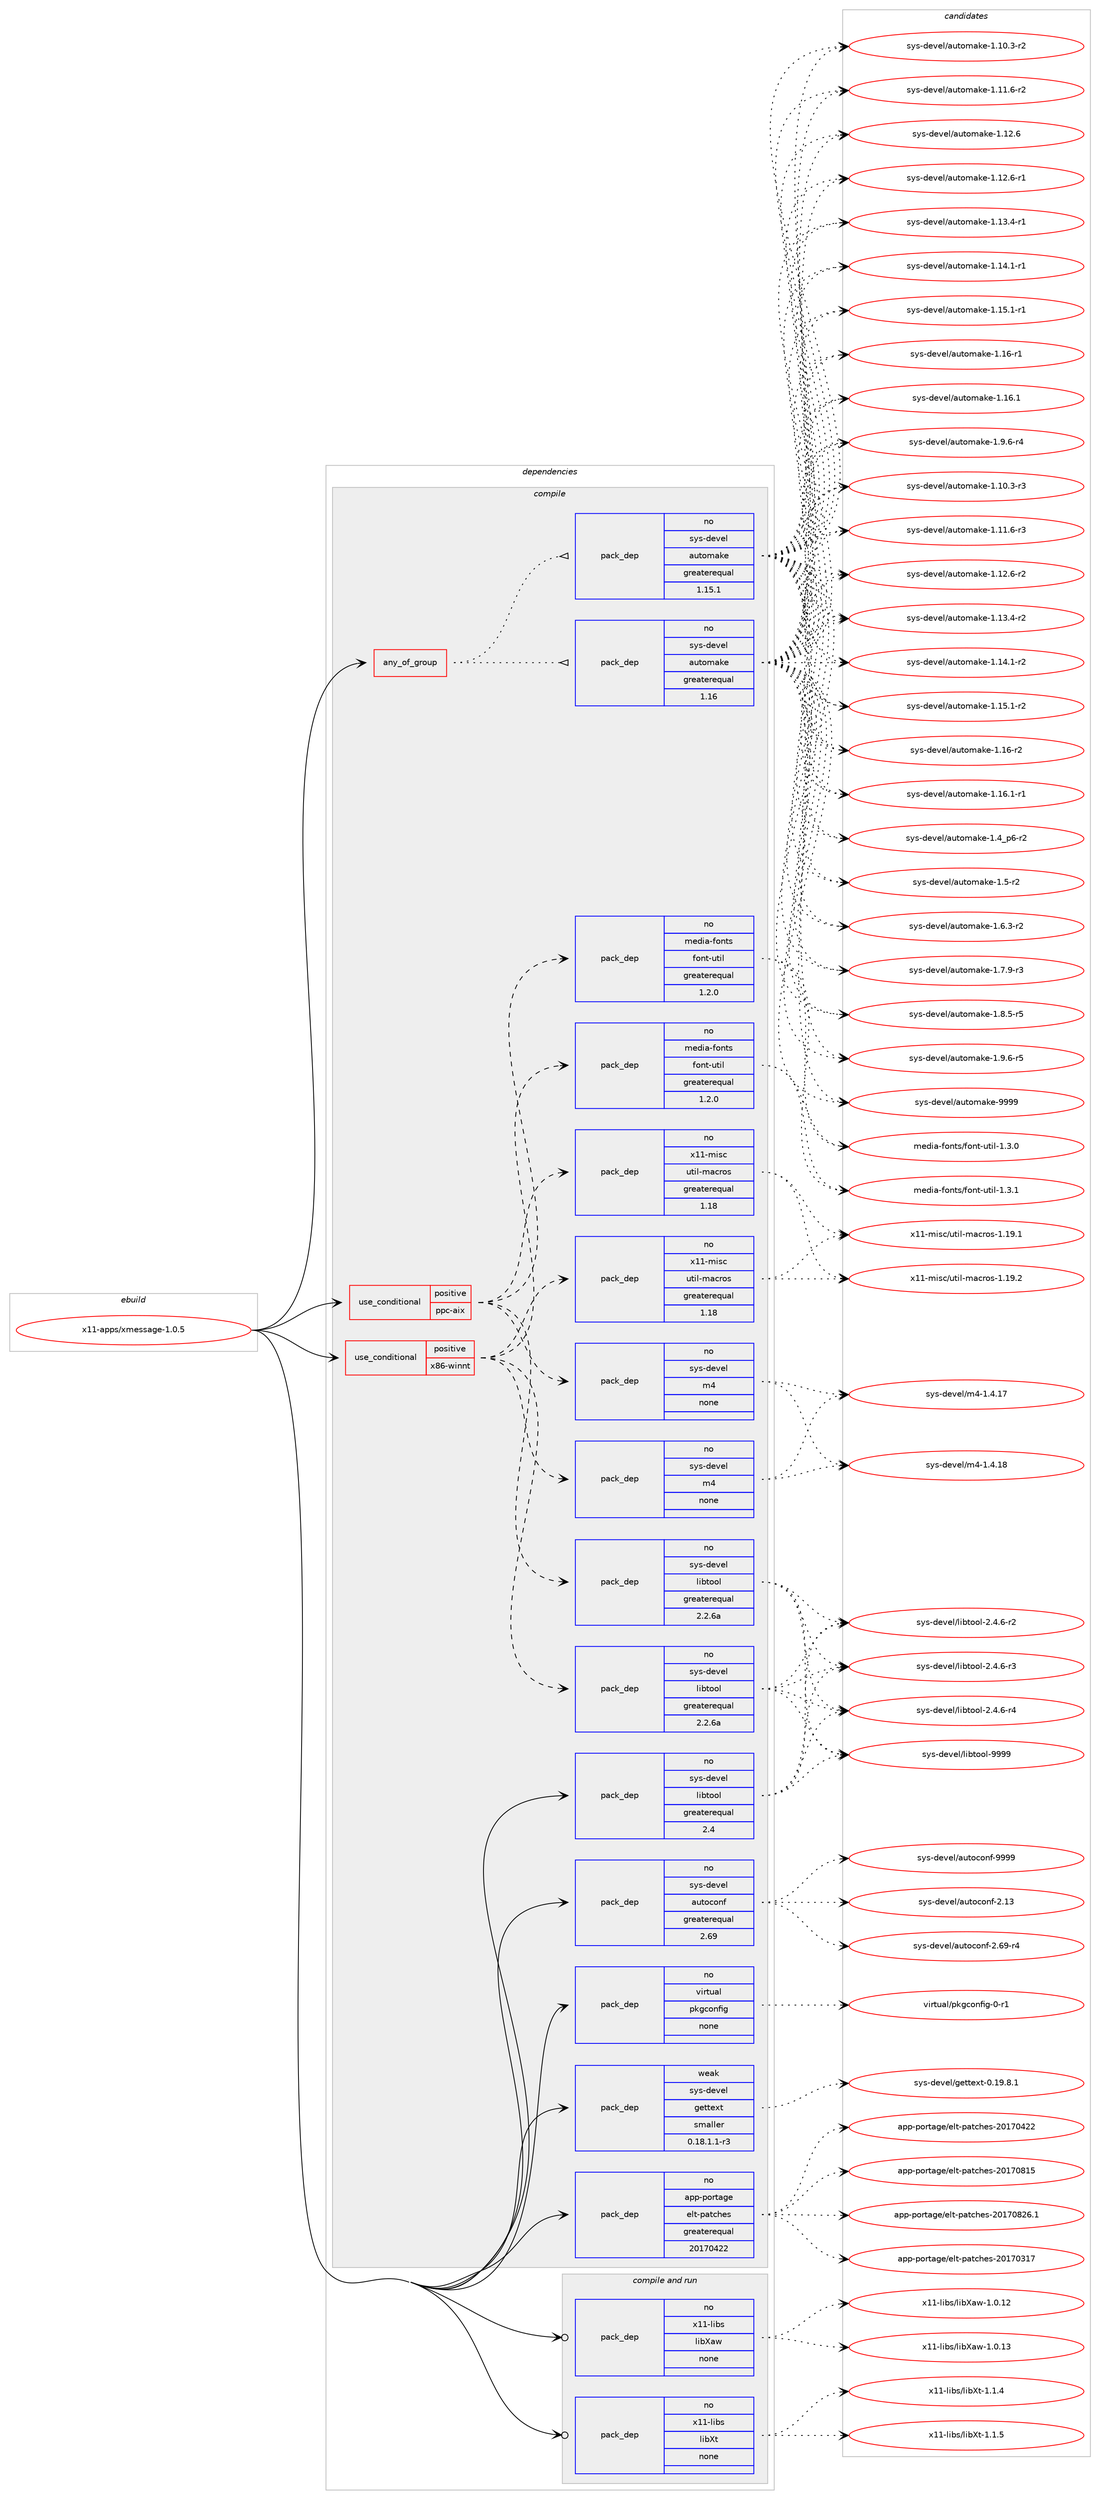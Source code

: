 digraph prolog {

# *************
# Graph options
# *************

newrank=true;
concentrate=true;
compound=true;
graph [rankdir=LR,fontname=Helvetica,fontsize=10,ranksep=1.5];#, ranksep=2.5, nodesep=0.2];
edge  [arrowhead=vee];
node  [fontname=Helvetica,fontsize=10];

# **********
# The ebuild
# **********

subgraph cluster_leftcol {
color=gray;
rank=same;
label=<<i>ebuild</i>>;
id [label="x11-apps/xmessage-1.0.5", color=red, width=4, href="../x11-apps/xmessage-1.0.5.svg"];
}

# ****************
# The dependencies
# ****************

subgraph cluster_midcol {
color=gray;
label=<<i>dependencies</i>>;
subgraph cluster_compile {
fillcolor="#eeeeee";
style=filled;
label=<<i>compile</i>>;
subgraph any93 {
dependency7881 [label=<<TABLE BORDER="0" CELLBORDER="1" CELLSPACING="0" CELLPADDING="4"><TR><TD CELLPADDING="10">any_of_group</TD></TR></TABLE>>, shape=none, color=red];subgraph pack6881 {
dependency7882 [label=<<TABLE BORDER="0" CELLBORDER="1" CELLSPACING="0" CELLPADDING="4" WIDTH="220"><TR><TD ROWSPAN="6" CELLPADDING="30">pack_dep</TD></TR><TR><TD WIDTH="110">no</TD></TR><TR><TD>sys-devel</TD></TR><TR><TD>automake</TD></TR><TR><TD>greaterequal</TD></TR><TR><TD>1.16</TD></TR></TABLE>>, shape=none, color=blue];
}
dependency7881:e -> dependency7882:w [weight=20,style="dotted",arrowhead="oinv"];
subgraph pack6882 {
dependency7883 [label=<<TABLE BORDER="0" CELLBORDER="1" CELLSPACING="0" CELLPADDING="4" WIDTH="220"><TR><TD ROWSPAN="6" CELLPADDING="30">pack_dep</TD></TR><TR><TD WIDTH="110">no</TD></TR><TR><TD>sys-devel</TD></TR><TR><TD>automake</TD></TR><TR><TD>greaterequal</TD></TR><TR><TD>1.15.1</TD></TR></TABLE>>, shape=none, color=blue];
}
dependency7881:e -> dependency7883:w [weight=20,style="dotted",arrowhead="oinv"];
}
id:e -> dependency7881:w [weight=20,style="solid",arrowhead="vee"];
subgraph cond907 {
dependency7884 [label=<<TABLE BORDER="0" CELLBORDER="1" CELLSPACING="0" CELLPADDING="4"><TR><TD ROWSPAN="3" CELLPADDING="10">use_conditional</TD></TR><TR><TD>positive</TD></TR><TR><TD>ppc-aix</TD></TR></TABLE>>, shape=none, color=red];
subgraph pack6883 {
dependency7885 [label=<<TABLE BORDER="0" CELLBORDER="1" CELLSPACING="0" CELLPADDING="4" WIDTH="220"><TR><TD ROWSPAN="6" CELLPADDING="30">pack_dep</TD></TR><TR><TD WIDTH="110">no</TD></TR><TR><TD>sys-devel</TD></TR><TR><TD>libtool</TD></TR><TR><TD>greaterequal</TD></TR><TR><TD>2.2.6a</TD></TR></TABLE>>, shape=none, color=blue];
}
dependency7884:e -> dependency7885:w [weight=20,style="dashed",arrowhead="vee"];
subgraph pack6884 {
dependency7886 [label=<<TABLE BORDER="0" CELLBORDER="1" CELLSPACING="0" CELLPADDING="4" WIDTH="220"><TR><TD ROWSPAN="6" CELLPADDING="30">pack_dep</TD></TR><TR><TD WIDTH="110">no</TD></TR><TR><TD>sys-devel</TD></TR><TR><TD>m4</TD></TR><TR><TD>none</TD></TR><TR><TD></TD></TR></TABLE>>, shape=none, color=blue];
}
dependency7884:e -> dependency7886:w [weight=20,style="dashed",arrowhead="vee"];
subgraph pack6885 {
dependency7887 [label=<<TABLE BORDER="0" CELLBORDER="1" CELLSPACING="0" CELLPADDING="4" WIDTH="220"><TR><TD ROWSPAN="6" CELLPADDING="30">pack_dep</TD></TR><TR><TD WIDTH="110">no</TD></TR><TR><TD>x11-misc</TD></TR><TR><TD>util-macros</TD></TR><TR><TD>greaterequal</TD></TR><TR><TD>1.18</TD></TR></TABLE>>, shape=none, color=blue];
}
dependency7884:e -> dependency7887:w [weight=20,style="dashed",arrowhead="vee"];
subgraph pack6886 {
dependency7888 [label=<<TABLE BORDER="0" CELLBORDER="1" CELLSPACING="0" CELLPADDING="4" WIDTH="220"><TR><TD ROWSPAN="6" CELLPADDING="30">pack_dep</TD></TR><TR><TD WIDTH="110">no</TD></TR><TR><TD>media-fonts</TD></TR><TR><TD>font-util</TD></TR><TR><TD>greaterequal</TD></TR><TR><TD>1.2.0</TD></TR></TABLE>>, shape=none, color=blue];
}
dependency7884:e -> dependency7888:w [weight=20,style="dashed",arrowhead="vee"];
}
id:e -> dependency7884:w [weight=20,style="solid",arrowhead="vee"];
subgraph cond908 {
dependency7889 [label=<<TABLE BORDER="0" CELLBORDER="1" CELLSPACING="0" CELLPADDING="4"><TR><TD ROWSPAN="3" CELLPADDING="10">use_conditional</TD></TR><TR><TD>positive</TD></TR><TR><TD>x86-winnt</TD></TR></TABLE>>, shape=none, color=red];
subgraph pack6887 {
dependency7890 [label=<<TABLE BORDER="0" CELLBORDER="1" CELLSPACING="0" CELLPADDING="4" WIDTH="220"><TR><TD ROWSPAN="6" CELLPADDING="30">pack_dep</TD></TR><TR><TD WIDTH="110">no</TD></TR><TR><TD>sys-devel</TD></TR><TR><TD>libtool</TD></TR><TR><TD>greaterequal</TD></TR><TR><TD>2.2.6a</TD></TR></TABLE>>, shape=none, color=blue];
}
dependency7889:e -> dependency7890:w [weight=20,style="dashed",arrowhead="vee"];
subgraph pack6888 {
dependency7891 [label=<<TABLE BORDER="0" CELLBORDER="1" CELLSPACING="0" CELLPADDING="4" WIDTH="220"><TR><TD ROWSPAN="6" CELLPADDING="30">pack_dep</TD></TR><TR><TD WIDTH="110">no</TD></TR><TR><TD>sys-devel</TD></TR><TR><TD>m4</TD></TR><TR><TD>none</TD></TR><TR><TD></TD></TR></TABLE>>, shape=none, color=blue];
}
dependency7889:e -> dependency7891:w [weight=20,style="dashed",arrowhead="vee"];
subgraph pack6889 {
dependency7892 [label=<<TABLE BORDER="0" CELLBORDER="1" CELLSPACING="0" CELLPADDING="4" WIDTH="220"><TR><TD ROWSPAN="6" CELLPADDING="30">pack_dep</TD></TR><TR><TD WIDTH="110">no</TD></TR><TR><TD>x11-misc</TD></TR><TR><TD>util-macros</TD></TR><TR><TD>greaterequal</TD></TR><TR><TD>1.18</TD></TR></TABLE>>, shape=none, color=blue];
}
dependency7889:e -> dependency7892:w [weight=20,style="dashed",arrowhead="vee"];
subgraph pack6890 {
dependency7893 [label=<<TABLE BORDER="0" CELLBORDER="1" CELLSPACING="0" CELLPADDING="4" WIDTH="220"><TR><TD ROWSPAN="6" CELLPADDING="30">pack_dep</TD></TR><TR><TD WIDTH="110">no</TD></TR><TR><TD>media-fonts</TD></TR><TR><TD>font-util</TD></TR><TR><TD>greaterequal</TD></TR><TR><TD>1.2.0</TD></TR></TABLE>>, shape=none, color=blue];
}
dependency7889:e -> dependency7893:w [weight=20,style="dashed",arrowhead="vee"];
}
id:e -> dependency7889:w [weight=20,style="solid",arrowhead="vee"];
subgraph pack6891 {
dependency7894 [label=<<TABLE BORDER="0" CELLBORDER="1" CELLSPACING="0" CELLPADDING="4" WIDTH="220"><TR><TD ROWSPAN="6" CELLPADDING="30">pack_dep</TD></TR><TR><TD WIDTH="110">no</TD></TR><TR><TD>app-portage</TD></TR><TR><TD>elt-patches</TD></TR><TR><TD>greaterequal</TD></TR><TR><TD>20170422</TD></TR></TABLE>>, shape=none, color=blue];
}
id:e -> dependency7894:w [weight=20,style="solid",arrowhead="vee"];
subgraph pack6892 {
dependency7895 [label=<<TABLE BORDER="0" CELLBORDER="1" CELLSPACING="0" CELLPADDING="4" WIDTH="220"><TR><TD ROWSPAN="6" CELLPADDING="30">pack_dep</TD></TR><TR><TD WIDTH="110">no</TD></TR><TR><TD>sys-devel</TD></TR><TR><TD>autoconf</TD></TR><TR><TD>greaterequal</TD></TR><TR><TD>2.69</TD></TR></TABLE>>, shape=none, color=blue];
}
id:e -> dependency7895:w [weight=20,style="solid",arrowhead="vee"];
subgraph pack6893 {
dependency7896 [label=<<TABLE BORDER="0" CELLBORDER="1" CELLSPACING="0" CELLPADDING="4" WIDTH="220"><TR><TD ROWSPAN="6" CELLPADDING="30">pack_dep</TD></TR><TR><TD WIDTH="110">no</TD></TR><TR><TD>sys-devel</TD></TR><TR><TD>libtool</TD></TR><TR><TD>greaterequal</TD></TR><TR><TD>2.4</TD></TR></TABLE>>, shape=none, color=blue];
}
id:e -> dependency7896:w [weight=20,style="solid",arrowhead="vee"];
subgraph pack6894 {
dependency7897 [label=<<TABLE BORDER="0" CELLBORDER="1" CELLSPACING="0" CELLPADDING="4" WIDTH="220"><TR><TD ROWSPAN="6" CELLPADDING="30">pack_dep</TD></TR><TR><TD WIDTH="110">no</TD></TR><TR><TD>virtual</TD></TR><TR><TD>pkgconfig</TD></TR><TR><TD>none</TD></TR><TR><TD></TD></TR></TABLE>>, shape=none, color=blue];
}
id:e -> dependency7897:w [weight=20,style="solid",arrowhead="vee"];
subgraph pack6895 {
dependency7898 [label=<<TABLE BORDER="0" CELLBORDER="1" CELLSPACING="0" CELLPADDING="4" WIDTH="220"><TR><TD ROWSPAN="6" CELLPADDING="30">pack_dep</TD></TR><TR><TD WIDTH="110">weak</TD></TR><TR><TD>sys-devel</TD></TR><TR><TD>gettext</TD></TR><TR><TD>smaller</TD></TR><TR><TD>0.18.1.1-r3</TD></TR></TABLE>>, shape=none, color=blue];
}
id:e -> dependency7898:w [weight=20,style="solid",arrowhead="vee"];
}
subgraph cluster_compileandrun {
fillcolor="#eeeeee";
style=filled;
label=<<i>compile and run</i>>;
subgraph pack6896 {
dependency7899 [label=<<TABLE BORDER="0" CELLBORDER="1" CELLSPACING="0" CELLPADDING="4" WIDTH="220"><TR><TD ROWSPAN="6" CELLPADDING="30">pack_dep</TD></TR><TR><TD WIDTH="110">no</TD></TR><TR><TD>x11-libs</TD></TR><TR><TD>libXaw</TD></TR><TR><TD>none</TD></TR><TR><TD></TD></TR></TABLE>>, shape=none, color=blue];
}
id:e -> dependency7899:w [weight=20,style="solid",arrowhead="odotvee"];
subgraph pack6897 {
dependency7900 [label=<<TABLE BORDER="0" CELLBORDER="1" CELLSPACING="0" CELLPADDING="4" WIDTH="220"><TR><TD ROWSPAN="6" CELLPADDING="30">pack_dep</TD></TR><TR><TD WIDTH="110">no</TD></TR><TR><TD>x11-libs</TD></TR><TR><TD>libXt</TD></TR><TR><TD>none</TD></TR><TR><TD></TD></TR></TABLE>>, shape=none, color=blue];
}
id:e -> dependency7900:w [weight=20,style="solid",arrowhead="odotvee"];
}
subgraph cluster_run {
fillcolor="#eeeeee";
style=filled;
label=<<i>run</i>>;
}
}

# **************
# The candidates
# **************

subgraph cluster_choices {
rank=same;
color=gray;
label=<<i>candidates</i>>;

subgraph choice6881 {
color=black;
nodesep=1;
choice11512111545100101118101108479711711611110997107101454946494846514511450 [label="sys-devel/automake-1.10.3-r2", color=red, width=4,href="../sys-devel/automake-1.10.3-r2.svg"];
choice11512111545100101118101108479711711611110997107101454946494946544511450 [label="sys-devel/automake-1.11.6-r2", color=red, width=4,href="../sys-devel/automake-1.11.6-r2.svg"];
choice1151211154510010111810110847971171161111099710710145494649504654 [label="sys-devel/automake-1.12.6", color=red, width=4,href="../sys-devel/automake-1.12.6.svg"];
choice11512111545100101118101108479711711611110997107101454946495046544511449 [label="sys-devel/automake-1.12.6-r1", color=red, width=4,href="../sys-devel/automake-1.12.6-r1.svg"];
choice11512111545100101118101108479711711611110997107101454946495146524511449 [label="sys-devel/automake-1.13.4-r1", color=red, width=4,href="../sys-devel/automake-1.13.4-r1.svg"];
choice11512111545100101118101108479711711611110997107101454946495246494511449 [label="sys-devel/automake-1.14.1-r1", color=red, width=4,href="../sys-devel/automake-1.14.1-r1.svg"];
choice11512111545100101118101108479711711611110997107101454946495346494511449 [label="sys-devel/automake-1.15.1-r1", color=red, width=4,href="../sys-devel/automake-1.15.1-r1.svg"];
choice1151211154510010111810110847971171161111099710710145494649544511449 [label="sys-devel/automake-1.16-r1", color=red, width=4,href="../sys-devel/automake-1.16-r1.svg"];
choice1151211154510010111810110847971171161111099710710145494649544649 [label="sys-devel/automake-1.16.1", color=red, width=4,href="../sys-devel/automake-1.16.1.svg"];
choice115121115451001011181011084797117116111109971071014549465746544511452 [label="sys-devel/automake-1.9.6-r4", color=red, width=4,href="../sys-devel/automake-1.9.6-r4.svg"];
choice11512111545100101118101108479711711611110997107101454946494846514511451 [label="sys-devel/automake-1.10.3-r3", color=red, width=4,href="../sys-devel/automake-1.10.3-r3.svg"];
choice11512111545100101118101108479711711611110997107101454946494946544511451 [label="sys-devel/automake-1.11.6-r3", color=red, width=4,href="../sys-devel/automake-1.11.6-r3.svg"];
choice11512111545100101118101108479711711611110997107101454946495046544511450 [label="sys-devel/automake-1.12.6-r2", color=red, width=4,href="../sys-devel/automake-1.12.6-r2.svg"];
choice11512111545100101118101108479711711611110997107101454946495146524511450 [label="sys-devel/automake-1.13.4-r2", color=red, width=4,href="../sys-devel/automake-1.13.4-r2.svg"];
choice11512111545100101118101108479711711611110997107101454946495246494511450 [label="sys-devel/automake-1.14.1-r2", color=red, width=4,href="../sys-devel/automake-1.14.1-r2.svg"];
choice11512111545100101118101108479711711611110997107101454946495346494511450 [label="sys-devel/automake-1.15.1-r2", color=red, width=4,href="../sys-devel/automake-1.15.1-r2.svg"];
choice1151211154510010111810110847971171161111099710710145494649544511450 [label="sys-devel/automake-1.16-r2", color=red, width=4,href="../sys-devel/automake-1.16-r2.svg"];
choice11512111545100101118101108479711711611110997107101454946495446494511449 [label="sys-devel/automake-1.16.1-r1", color=red, width=4,href="../sys-devel/automake-1.16.1-r1.svg"];
choice115121115451001011181011084797117116111109971071014549465295112544511450 [label="sys-devel/automake-1.4_p6-r2", color=red, width=4,href="../sys-devel/automake-1.4_p6-r2.svg"];
choice11512111545100101118101108479711711611110997107101454946534511450 [label="sys-devel/automake-1.5-r2", color=red, width=4,href="../sys-devel/automake-1.5-r2.svg"];
choice115121115451001011181011084797117116111109971071014549465446514511450 [label="sys-devel/automake-1.6.3-r2", color=red, width=4,href="../sys-devel/automake-1.6.3-r2.svg"];
choice115121115451001011181011084797117116111109971071014549465546574511451 [label="sys-devel/automake-1.7.9-r3", color=red, width=4,href="../sys-devel/automake-1.7.9-r3.svg"];
choice115121115451001011181011084797117116111109971071014549465646534511453 [label="sys-devel/automake-1.8.5-r5", color=red, width=4,href="../sys-devel/automake-1.8.5-r5.svg"];
choice115121115451001011181011084797117116111109971071014549465746544511453 [label="sys-devel/automake-1.9.6-r5", color=red, width=4,href="../sys-devel/automake-1.9.6-r5.svg"];
choice115121115451001011181011084797117116111109971071014557575757 [label="sys-devel/automake-9999", color=red, width=4,href="../sys-devel/automake-9999.svg"];
dependency7882:e -> choice11512111545100101118101108479711711611110997107101454946494846514511450:w [style=dotted,weight="100"];
dependency7882:e -> choice11512111545100101118101108479711711611110997107101454946494946544511450:w [style=dotted,weight="100"];
dependency7882:e -> choice1151211154510010111810110847971171161111099710710145494649504654:w [style=dotted,weight="100"];
dependency7882:e -> choice11512111545100101118101108479711711611110997107101454946495046544511449:w [style=dotted,weight="100"];
dependency7882:e -> choice11512111545100101118101108479711711611110997107101454946495146524511449:w [style=dotted,weight="100"];
dependency7882:e -> choice11512111545100101118101108479711711611110997107101454946495246494511449:w [style=dotted,weight="100"];
dependency7882:e -> choice11512111545100101118101108479711711611110997107101454946495346494511449:w [style=dotted,weight="100"];
dependency7882:e -> choice1151211154510010111810110847971171161111099710710145494649544511449:w [style=dotted,weight="100"];
dependency7882:e -> choice1151211154510010111810110847971171161111099710710145494649544649:w [style=dotted,weight="100"];
dependency7882:e -> choice115121115451001011181011084797117116111109971071014549465746544511452:w [style=dotted,weight="100"];
dependency7882:e -> choice11512111545100101118101108479711711611110997107101454946494846514511451:w [style=dotted,weight="100"];
dependency7882:e -> choice11512111545100101118101108479711711611110997107101454946494946544511451:w [style=dotted,weight="100"];
dependency7882:e -> choice11512111545100101118101108479711711611110997107101454946495046544511450:w [style=dotted,weight="100"];
dependency7882:e -> choice11512111545100101118101108479711711611110997107101454946495146524511450:w [style=dotted,weight="100"];
dependency7882:e -> choice11512111545100101118101108479711711611110997107101454946495246494511450:w [style=dotted,weight="100"];
dependency7882:e -> choice11512111545100101118101108479711711611110997107101454946495346494511450:w [style=dotted,weight="100"];
dependency7882:e -> choice1151211154510010111810110847971171161111099710710145494649544511450:w [style=dotted,weight="100"];
dependency7882:e -> choice11512111545100101118101108479711711611110997107101454946495446494511449:w [style=dotted,weight="100"];
dependency7882:e -> choice115121115451001011181011084797117116111109971071014549465295112544511450:w [style=dotted,weight="100"];
dependency7882:e -> choice11512111545100101118101108479711711611110997107101454946534511450:w [style=dotted,weight="100"];
dependency7882:e -> choice115121115451001011181011084797117116111109971071014549465446514511450:w [style=dotted,weight="100"];
dependency7882:e -> choice115121115451001011181011084797117116111109971071014549465546574511451:w [style=dotted,weight="100"];
dependency7882:e -> choice115121115451001011181011084797117116111109971071014549465646534511453:w [style=dotted,weight="100"];
dependency7882:e -> choice115121115451001011181011084797117116111109971071014549465746544511453:w [style=dotted,weight="100"];
dependency7882:e -> choice115121115451001011181011084797117116111109971071014557575757:w [style=dotted,weight="100"];
}
subgraph choice6882 {
color=black;
nodesep=1;
choice11512111545100101118101108479711711611110997107101454946494846514511450 [label="sys-devel/automake-1.10.3-r2", color=red, width=4,href="../sys-devel/automake-1.10.3-r2.svg"];
choice11512111545100101118101108479711711611110997107101454946494946544511450 [label="sys-devel/automake-1.11.6-r2", color=red, width=4,href="../sys-devel/automake-1.11.6-r2.svg"];
choice1151211154510010111810110847971171161111099710710145494649504654 [label="sys-devel/automake-1.12.6", color=red, width=4,href="../sys-devel/automake-1.12.6.svg"];
choice11512111545100101118101108479711711611110997107101454946495046544511449 [label="sys-devel/automake-1.12.6-r1", color=red, width=4,href="../sys-devel/automake-1.12.6-r1.svg"];
choice11512111545100101118101108479711711611110997107101454946495146524511449 [label="sys-devel/automake-1.13.4-r1", color=red, width=4,href="../sys-devel/automake-1.13.4-r1.svg"];
choice11512111545100101118101108479711711611110997107101454946495246494511449 [label="sys-devel/automake-1.14.1-r1", color=red, width=4,href="../sys-devel/automake-1.14.1-r1.svg"];
choice11512111545100101118101108479711711611110997107101454946495346494511449 [label="sys-devel/automake-1.15.1-r1", color=red, width=4,href="../sys-devel/automake-1.15.1-r1.svg"];
choice1151211154510010111810110847971171161111099710710145494649544511449 [label="sys-devel/automake-1.16-r1", color=red, width=4,href="../sys-devel/automake-1.16-r1.svg"];
choice1151211154510010111810110847971171161111099710710145494649544649 [label="sys-devel/automake-1.16.1", color=red, width=4,href="../sys-devel/automake-1.16.1.svg"];
choice115121115451001011181011084797117116111109971071014549465746544511452 [label="sys-devel/automake-1.9.6-r4", color=red, width=4,href="../sys-devel/automake-1.9.6-r4.svg"];
choice11512111545100101118101108479711711611110997107101454946494846514511451 [label="sys-devel/automake-1.10.3-r3", color=red, width=4,href="../sys-devel/automake-1.10.3-r3.svg"];
choice11512111545100101118101108479711711611110997107101454946494946544511451 [label="sys-devel/automake-1.11.6-r3", color=red, width=4,href="../sys-devel/automake-1.11.6-r3.svg"];
choice11512111545100101118101108479711711611110997107101454946495046544511450 [label="sys-devel/automake-1.12.6-r2", color=red, width=4,href="../sys-devel/automake-1.12.6-r2.svg"];
choice11512111545100101118101108479711711611110997107101454946495146524511450 [label="sys-devel/automake-1.13.4-r2", color=red, width=4,href="../sys-devel/automake-1.13.4-r2.svg"];
choice11512111545100101118101108479711711611110997107101454946495246494511450 [label="sys-devel/automake-1.14.1-r2", color=red, width=4,href="../sys-devel/automake-1.14.1-r2.svg"];
choice11512111545100101118101108479711711611110997107101454946495346494511450 [label="sys-devel/automake-1.15.1-r2", color=red, width=4,href="../sys-devel/automake-1.15.1-r2.svg"];
choice1151211154510010111810110847971171161111099710710145494649544511450 [label="sys-devel/automake-1.16-r2", color=red, width=4,href="../sys-devel/automake-1.16-r2.svg"];
choice11512111545100101118101108479711711611110997107101454946495446494511449 [label="sys-devel/automake-1.16.1-r1", color=red, width=4,href="../sys-devel/automake-1.16.1-r1.svg"];
choice115121115451001011181011084797117116111109971071014549465295112544511450 [label="sys-devel/automake-1.4_p6-r2", color=red, width=4,href="../sys-devel/automake-1.4_p6-r2.svg"];
choice11512111545100101118101108479711711611110997107101454946534511450 [label="sys-devel/automake-1.5-r2", color=red, width=4,href="../sys-devel/automake-1.5-r2.svg"];
choice115121115451001011181011084797117116111109971071014549465446514511450 [label="sys-devel/automake-1.6.3-r2", color=red, width=4,href="../sys-devel/automake-1.6.3-r2.svg"];
choice115121115451001011181011084797117116111109971071014549465546574511451 [label="sys-devel/automake-1.7.9-r3", color=red, width=4,href="../sys-devel/automake-1.7.9-r3.svg"];
choice115121115451001011181011084797117116111109971071014549465646534511453 [label="sys-devel/automake-1.8.5-r5", color=red, width=4,href="../sys-devel/automake-1.8.5-r5.svg"];
choice115121115451001011181011084797117116111109971071014549465746544511453 [label="sys-devel/automake-1.9.6-r5", color=red, width=4,href="../sys-devel/automake-1.9.6-r5.svg"];
choice115121115451001011181011084797117116111109971071014557575757 [label="sys-devel/automake-9999", color=red, width=4,href="../sys-devel/automake-9999.svg"];
dependency7883:e -> choice11512111545100101118101108479711711611110997107101454946494846514511450:w [style=dotted,weight="100"];
dependency7883:e -> choice11512111545100101118101108479711711611110997107101454946494946544511450:w [style=dotted,weight="100"];
dependency7883:e -> choice1151211154510010111810110847971171161111099710710145494649504654:w [style=dotted,weight="100"];
dependency7883:e -> choice11512111545100101118101108479711711611110997107101454946495046544511449:w [style=dotted,weight="100"];
dependency7883:e -> choice11512111545100101118101108479711711611110997107101454946495146524511449:w [style=dotted,weight="100"];
dependency7883:e -> choice11512111545100101118101108479711711611110997107101454946495246494511449:w [style=dotted,weight="100"];
dependency7883:e -> choice11512111545100101118101108479711711611110997107101454946495346494511449:w [style=dotted,weight="100"];
dependency7883:e -> choice1151211154510010111810110847971171161111099710710145494649544511449:w [style=dotted,weight="100"];
dependency7883:e -> choice1151211154510010111810110847971171161111099710710145494649544649:w [style=dotted,weight="100"];
dependency7883:e -> choice115121115451001011181011084797117116111109971071014549465746544511452:w [style=dotted,weight="100"];
dependency7883:e -> choice11512111545100101118101108479711711611110997107101454946494846514511451:w [style=dotted,weight="100"];
dependency7883:e -> choice11512111545100101118101108479711711611110997107101454946494946544511451:w [style=dotted,weight="100"];
dependency7883:e -> choice11512111545100101118101108479711711611110997107101454946495046544511450:w [style=dotted,weight="100"];
dependency7883:e -> choice11512111545100101118101108479711711611110997107101454946495146524511450:w [style=dotted,weight="100"];
dependency7883:e -> choice11512111545100101118101108479711711611110997107101454946495246494511450:w [style=dotted,weight="100"];
dependency7883:e -> choice11512111545100101118101108479711711611110997107101454946495346494511450:w [style=dotted,weight="100"];
dependency7883:e -> choice1151211154510010111810110847971171161111099710710145494649544511450:w [style=dotted,weight="100"];
dependency7883:e -> choice11512111545100101118101108479711711611110997107101454946495446494511449:w [style=dotted,weight="100"];
dependency7883:e -> choice115121115451001011181011084797117116111109971071014549465295112544511450:w [style=dotted,weight="100"];
dependency7883:e -> choice11512111545100101118101108479711711611110997107101454946534511450:w [style=dotted,weight="100"];
dependency7883:e -> choice115121115451001011181011084797117116111109971071014549465446514511450:w [style=dotted,weight="100"];
dependency7883:e -> choice115121115451001011181011084797117116111109971071014549465546574511451:w [style=dotted,weight="100"];
dependency7883:e -> choice115121115451001011181011084797117116111109971071014549465646534511453:w [style=dotted,weight="100"];
dependency7883:e -> choice115121115451001011181011084797117116111109971071014549465746544511453:w [style=dotted,weight="100"];
dependency7883:e -> choice115121115451001011181011084797117116111109971071014557575757:w [style=dotted,weight="100"];
}
subgraph choice6883 {
color=black;
nodesep=1;
choice1151211154510010111810110847108105981161111111084550465246544511450 [label="sys-devel/libtool-2.4.6-r2", color=red, width=4,href="../sys-devel/libtool-2.4.6-r2.svg"];
choice1151211154510010111810110847108105981161111111084550465246544511451 [label="sys-devel/libtool-2.4.6-r3", color=red, width=4,href="../sys-devel/libtool-2.4.6-r3.svg"];
choice1151211154510010111810110847108105981161111111084550465246544511452 [label="sys-devel/libtool-2.4.6-r4", color=red, width=4,href="../sys-devel/libtool-2.4.6-r4.svg"];
choice1151211154510010111810110847108105981161111111084557575757 [label="sys-devel/libtool-9999", color=red, width=4,href="../sys-devel/libtool-9999.svg"];
dependency7885:e -> choice1151211154510010111810110847108105981161111111084550465246544511450:w [style=dotted,weight="100"];
dependency7885:e -> choice1151211154510010111810110847108105981161111111084550465246544511451:w [style=dotted,weight="100"];
dependency7885:e -> choice1151211154510010111810110847108105981161111111084550465246544511452:w [style=dotted,weight="100"];
dependency7885:e -> choice1151211154510010111810110847108105981161111111084557575757:w [style=dotted,weight="100"];
}
subgraph choice6884 {
color=black;
nodesep=1;
choice11512111545100101118101108471095245494652464955 [label="sys-devel/m4-1.4.17", color=red, width=4,href="../sys-devel/m4-1.4.17.svg"];
choice11512111545100101118101108471095245494652464956 [label="sys-devel/m4-1.4.18", color=red, width=4,href="../sys-devel/m4-1.4.18.svg"];
dependency7886:e -> choice11512111545100101118101108471095245494652464955:w [style=dotted,weight="100"];
dependency7886:e -> choice11512111545100101118101108471095245494652464956:w [style=dotted,weight="100"];
}
subgraph choice6885 {
color=black;
nodesep=1;
choice120494945109105115994711711610510845109979911411111545494649574649 [label="x11-misc/util-macros-1.19.1", color=red, width=4,href="../x11-misc/util-macros-1.19.1.svg"];
choice120494945109105115994711711610510845109979911411111545494649574650 [label="x11-misc/util-macros-1.19.2", color=red, width=4,href="../x11-misc/util-macros-1.19.2.svg"];
dependency7887:e -> choice120494945109105115994711711610510845109979911411111545494649574649:w [style=dotted,weight="100"];
dependency7887:e -> choice120494945109105115994711711610510845109979911411111545494649574650:w [style=dotted,weight="100"];
}
subgraph choice6886 {
color=black;
nodesep=1;
choice10910110010597451021111101161154710211111011645117116105108454946514648 [label="media-fonts/font-util-1.3.0", color=red, width=4,href="../media-fonts/font-util-1.3.0.svg"];
choice10910110010597451021111101161154710211111011645117116105108454946514649 [label="media-fonts/font-util-1.3.1", color=red, width=4,href="../media-fonts/font-util-1.3.1.svg"];
dependency7888:e -> choice10910110010597451021111101161154710211111011645117116105108454946514648:w [style=dotted,weight="100"];
dependency7888:e -> choice10910110010597451021111101161154710211111011645117116105108454946514649:w [style=dotted,weight="100"];
}
subgraph choice6887 {
color=black;
nodesep=1;
choice1151211154510010111810110847108105981161111111084550465246544511450 [label="sys-devel/libtool-2.4.6-r2", color=red, width=4,href="../sys-devel/libtool-2.4.6-r2.svg"];
choice1151211154510010111810110847108105981161111111084550465246544511451 [label="sys-devel/libtool-2.4.6-r3", color=red, width=4,href="../sys-devel/libtool-2.4.6-r3.svg"];
choice1151211154510010111810110847108105981161111111084550465246544511452 [label="sys-devel/libtool-2.4.6-r4", color=red, width=4,href="../sys-devel/libtool-2.4.6-r4.svg"];
choice1151211154510010111810110847108105981161111111084557575757 [label="sys-devel/libtool-9999", color=red, width=4,href="../sys-devel/libtool-9999.svg"];
dependency7890:e -> choice1151211154510010111810110847108105981161111111084550465246544511450:w [style=dotted,weight="100"];
dependency7890:e -> choice1151211154510010111810110847108105981161111111084550465246544511451:w [style=dotted,weight="100"];
dependency7890:e -> choice1151211154510010111810110847108105981161111111084550465246544511452:w [style=dotted,weight="100"];
dependency7890:e -> choice1151211154510010111810110847108105981161111111084557575757:w [style=dotted,weight="100"];
}
subgraph choice6888 {
color=black;
nodesep=1;
choice11512111545100101118101108471095245494652464955 [label="sys-devel/m4-1.4.17", color=red, width=4,href="../sys-devel/m4-1.4.17.svg"];
choice11512111545100101118101108471095245494652464956 [label="sys-devel/m4-1.4.18", color=red, width=4,href="../sys-devel/m4-1.4.18.svg"];
dependency7891:e -> choice11512111545100101118101108471095245494652464955:w [style=dotted,weight="100"];
dependency7891:e -> choice11512111545100101118101108471095245494652464956:w [style=dotted,weight="100"];
}
subgraph choice6889 {
color=black;
nodesep=1;
choice120494945109105115994711711610510845109979911411111545494649574649 [label="x11-misc/util-macros-1.19.1", color=red, width=4,href="../x11-misc/util-macros-1.19.1.svg"];
choice120494945109105115994711711610510845109979911411111545494649574650 [label="x11-misc/util-macros-1.19.2", color=red, width=4,href="../x11-misc/util-macros-1.19.2.svg"];
dependency7892:e -> choice120494945109105115994711711610510845109979911411111545494649574649:w [style=dotted,weight="100"];
dependency7892:e -> choice120494945109105115994711711610510845109979911411111545494649574650:w [style=dotted,weight="100"];
}
subgraph choice6890 {
color=black;
nodesep=1;
choice10910110010597451021111101161154710211111011645117116105108454946514648 [label="media-fonts/font-util-1.3.0", color=red, width=4,href="../media-fonts/font-util-1.3.0.svg"];
choice10910110010597451021111101161154710211111011645117116105108454946514649 [label="media-fonts/font-util-1.3.1", color=red, width=4,href="../media-fonts/font-util-1.3.1.svg"];
dependency7893:e -> choice10910110010597451021111101161154710211111011645117116105108454946514648:w [style=dotted,weight="100"];
dependency7893:e -> choice10910110010597451021111101161154710211111011645117116105108454946514649:w [style=dotted,weight="100"];
}
subgraph choice6891 {
color=black;
nodesep=1;
choice97112112451121111141169710310147101108116451129711699104101115455048495548514955 [label="app-portage/elt-patches-20170317", color=red, width=4,href="../app-portage/elt-patches-20170317.svg"];
choice97112112451121111141169710310147101108116451129711699104101115455048495548525050 [label="app-portage/elt-patches-20170422", color=red, width=4,href="../app-portage/elt-patches-20170422.svg"];
choice97112112451121111141169710310147101108116451129711699104101115455048495548564953 [label="app-portage/elt-patches-20170815", color=red, width=4,href="../app-portage/elt-patches-20170815.svg"];
choice971121124511211111411697103101471011081164511297116991041011154550484955485650544649 [label="app-portage/elt-patches-20170826.1", color=red, width=4,href="../app-portage/elt-patches-20170826.1.svg"];
dependency7894:e -> choice97112112451121111141169710310147101108116451129711699104101115455048495548514955:w [style=dotted,weight="100"];
dependency7894:e -> choice97112112451121111141169710310147101108116451129711699104101115455048495548525050:w [style=dotted,weight="100"];
dependency7894:e -> choice97112112451121111141169710310147101108116451129711699104101115455048495548564953:w [style=dotted,weight="100"];
dependency7894:e -> choice971121124511211111411697103101471011081164511297116991041011154550484955485650544649:w [style=dotted,weight="100"];
}
subgraph choice6892 {
color=black;
nodesep=1;
choice115121115451001011181011084797117116111991111101024550464951 [label="sys-devel/autoconf-2.13", color=red, width=4,href="../sys-devel/autoconf-2.13.svg"];
choice1151211154510010111810110847971171161119911111010245504654574511452 [label="sys-devel/autoconf-2.69-r4", color=red, width=4,href="../sys-devel/autoconf-2.69-r4.svg"];
choice115121115451001011181011084797117116111991111101024557575757 [label="sys-devel/autoconf-9999", color=red, width=4,href="../sys-devel/autoconf-9999.svg"];
dependency7895:e -> choice115121115451001011181011084797117116111991111101024550464951:w [style=dotted,weight="100"];
dependency7895:e -> choice1151211154510010111810110847971171161119911111010245504654574511452:w [style=dotted,weight="100"];
dependency7895:e -> choice115121115451001011181011084797117116111991111101024557575757:w [style=dotted,weight="100"];
}
subgraph choice6893 {
color=black;
nodesep=1;
choice1151211154510010111810110847108105981161111111084550465246544511450 [label="sys-devel/libtool-2.4.6-r2", color=red, width=4,href="../sys-devel/libtool-2.4.6-r2.svg"];
choice1151211154510010111810110847108105981161111111084550465246544511451 [label="sys-devel/libtool-2.4.6-r3", color=red, width=4,href="../sys-devel/libtool-2.4.6-r3.svg"];
choice1151211154510010111810110847108105981161111111084550465246544511452 [label="sys-devel/libtool-2.4.6-r4", color=red, width=4,href="../sys-devel/libtool-2.4.6-r4.svg"];
choice1151211154510010111810110847108105981161111111084557575757 [label="sys-devel/libtool-9999", color=red, width=4,href="../sys-devel/libtool-9999.svg"];
dependency7896:e -> choice1151211154510010111810110847108105981161111111084550465246544511450:w [style=dotted,weight="100"];
dependency7896:e -> choice1151211154510010111810110847108105981161111111084550465246544511451:w [style=dotted,weight="100"];
dependency7896:e -> choice1151211154510010111810110847108105981161111111084550465246544511452:w [style=dotted,weight="100"];
dependency7896:e -> choice1151211154510010111810110847108105981161111111084557575757:w [style=dotted,weight="100"];
}
subgraph choice6894 {
color=black;
nodesep=1;
choice11810511411611797108471121071039911111010210510345484511449 [label="virtual/pkgconfig-0-r1", color=red, width=4,href="../virtual/pkgconfig-0-r1.svg"];
dependency7897:e -> choice11810511411611797108471121071039911111010210510345484511449:w [style=dotted,weight="100"];
}
subgraph choice6895 {
color=black;
nodesep=1;
choice1151211154510010111810110847103101116116101120116454846495746564649 [label="sys-devel/gettext-0.19.8.1", color=red, width=4,href="../sys-devel/gettext-0.19.8.1.svg"];
dependency7898:e -> choice1151211154510010111810110847103101116116101120116454846495746564649:w [style=dotted,weight="100"];
}
subgraph choice6896 {
color=black;
nodesep=1;
choice120494945108105981154710810598889711945494648464950 [label="x11-libs/libXaw-1.0.12", color=red, width=4,href="../x11-libs/libXaw-1.0.12.svg"];
choice120494945108105981154710810598889711945494648464951 [label="x11-libs/libXaw-1.0.13", color=red, width=4,href="../x11-libs/libXaw-1.0.13.svg"];
dependency7899:e -> choice120494945108105981154710810598889711945494648464950:w [style=dotted,weight="100"];
dependency7899:e -> choice120494945108105981154710810598889711945494648464951:w [style=dotted,weight="100"];
}
subgraph choice6897 {
color=black;
nodesep=1;
choice12049494510810598115471081059888116454946494652 [label="x11-libs/libXt-1.1.4", color=red, width=4,href="../x11-libs/libXt-1.1.4.svg"];
choice12049494510810598115471081059888116454946494653 [label="x11-libs/libXt-1.1.5", color=red, width=4,href="../x11-libs/libXt-1.1.5.svg"];
dependency7900:e -> choice12049494510810598115471081059888116454946494652:w [style=dotted,weight="100"];
dependency7900:e -> choice12049494510810598115471081059888116454946494653:w [style=dotted,weight="100"];
}
}

}
